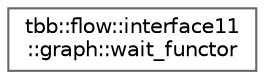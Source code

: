 digraph "类继承关系图"
{
 // LATEX_PDF_SIZE
  bgcolor="transparent";
  edge [fontname=Helvetica,fontsize=10,labelfontname=Helvetica,labelfontsize=10];
  node [fontname=Helvetica,fontsize=10,shape=box,height=0.2,width=0.4];
  rankdir="LR";
  Node0 [id="Node000000",label="tbb::flow::interface11\l::graph::wait_functor",height=0.2,width=0.4,color="grey40", fillcolor="white", style="filled",URL="$classtbb_1_1flow_1_1interface11_1_1graph_1_1wait__functor.html",tooltip=" "];
}
